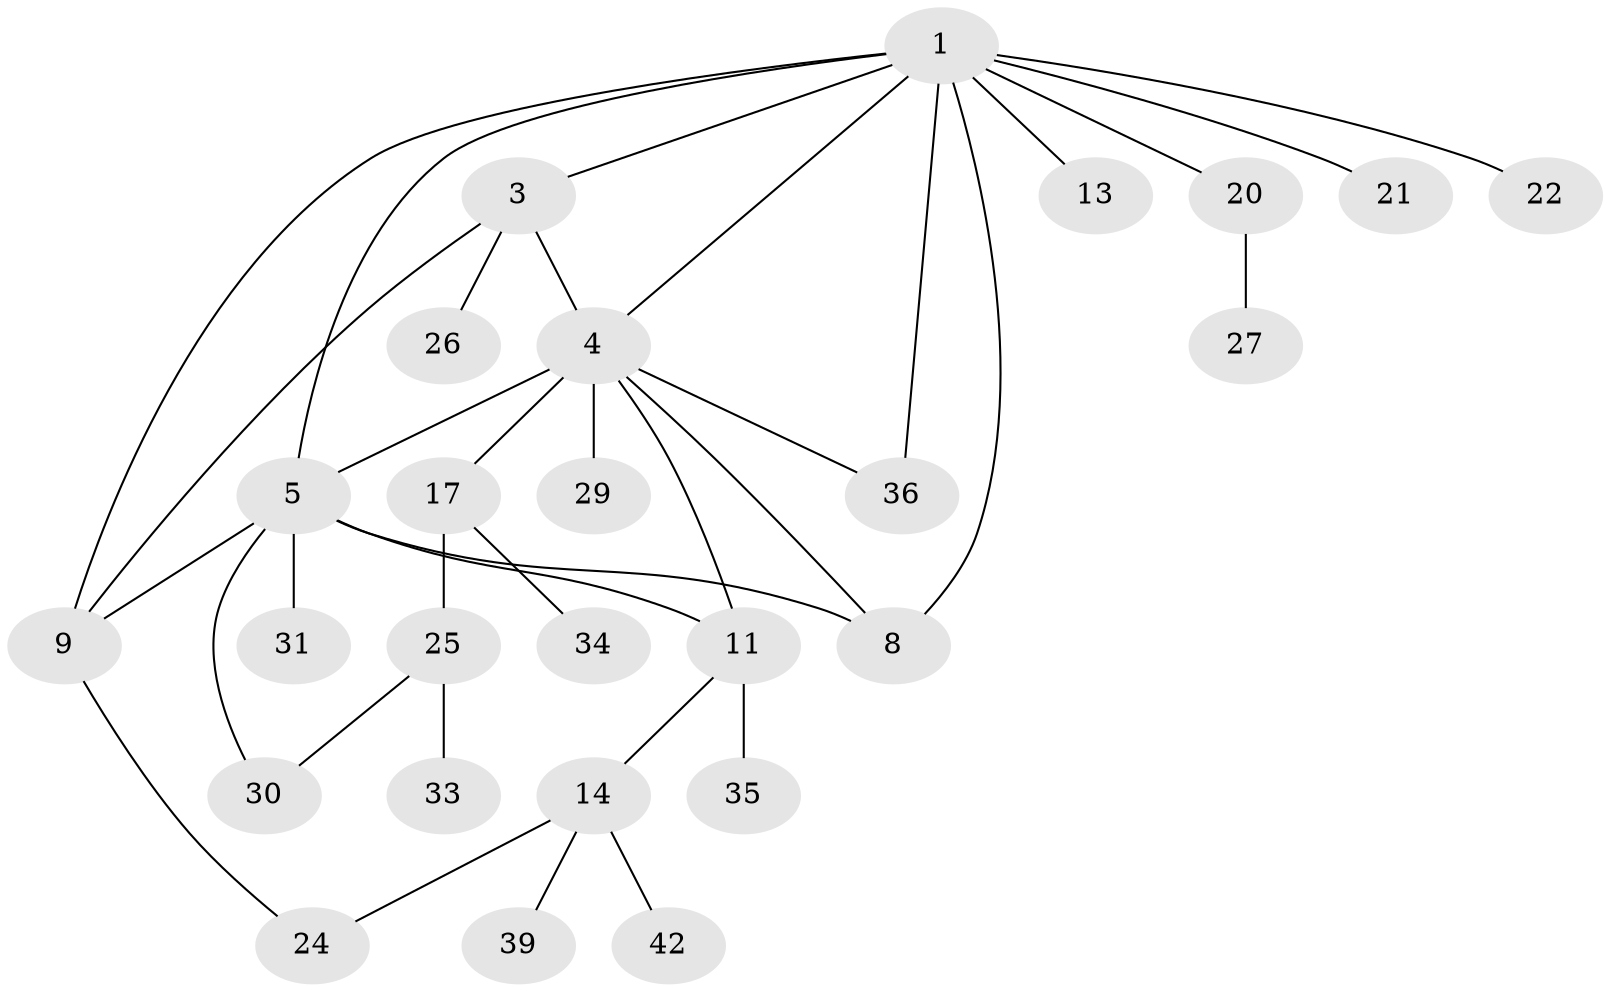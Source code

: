 // original degree distribution, {3: 0.07692307692307693, 10: 0.019230769230769232, 5: 0.07692307692307693, 6: 0.057692307692307696, 7: 0.019230769230769232, 4: 0.038461538461538464, 1: 0.4423076923076923, 2: 0.2692307692307692}
// Generated by graph-tools (version 1.1) at 2025/15/03/09/25 04:15:50]
// undirected, 26 vertices, 35 edges
graph export_dot {
graph [start="1"]
  node [color=gray90,style=filled];
  1 [super="+2"];
  3 [super="+16"];
  4 [super="+28+7"];
  5 [super="+40+6"];
  8;
  9 [super="+37+46+41"];
  11 [super="+12+47"];
  13;
  14;
  17 [super="+32+38"];
  20;
  21;
  22 [super="+52"];
  24;
  25;
  26;
  27;
  29;
  30;
  31;
  33;
  34;
  35;
  36;
  39;
  42;
  1 -- 8;
  1 -- 9;
  1 -- 3;
  1 -- 36;
  1 -- 4;
  1 -- 13;
  1 -- 20;
  1 -- 21;
  1 -- 22;
  1 -- 5;
  3 -- 4;
  3 -- 26;
  3 -- 9;
  4 -- 36;
  4 -- 17;
  4 -- 8;
  4 -- 29;
  4 -- 11;
  4 -- 5 [weight=3];
  5 -- 11;
  5 -- 8;
  5 -- 9;
  5 -- 30;
  5 -- 31;
  9 -- 24;
  11 -- 35;
  11 -- 14;
  14 -- 24;
  14 -- 39;
  14 -- 42;
  17 -- 25;
  17 -- 34;
  20 -- 27;
  25 -- 30;
  25 -- 33;
}
